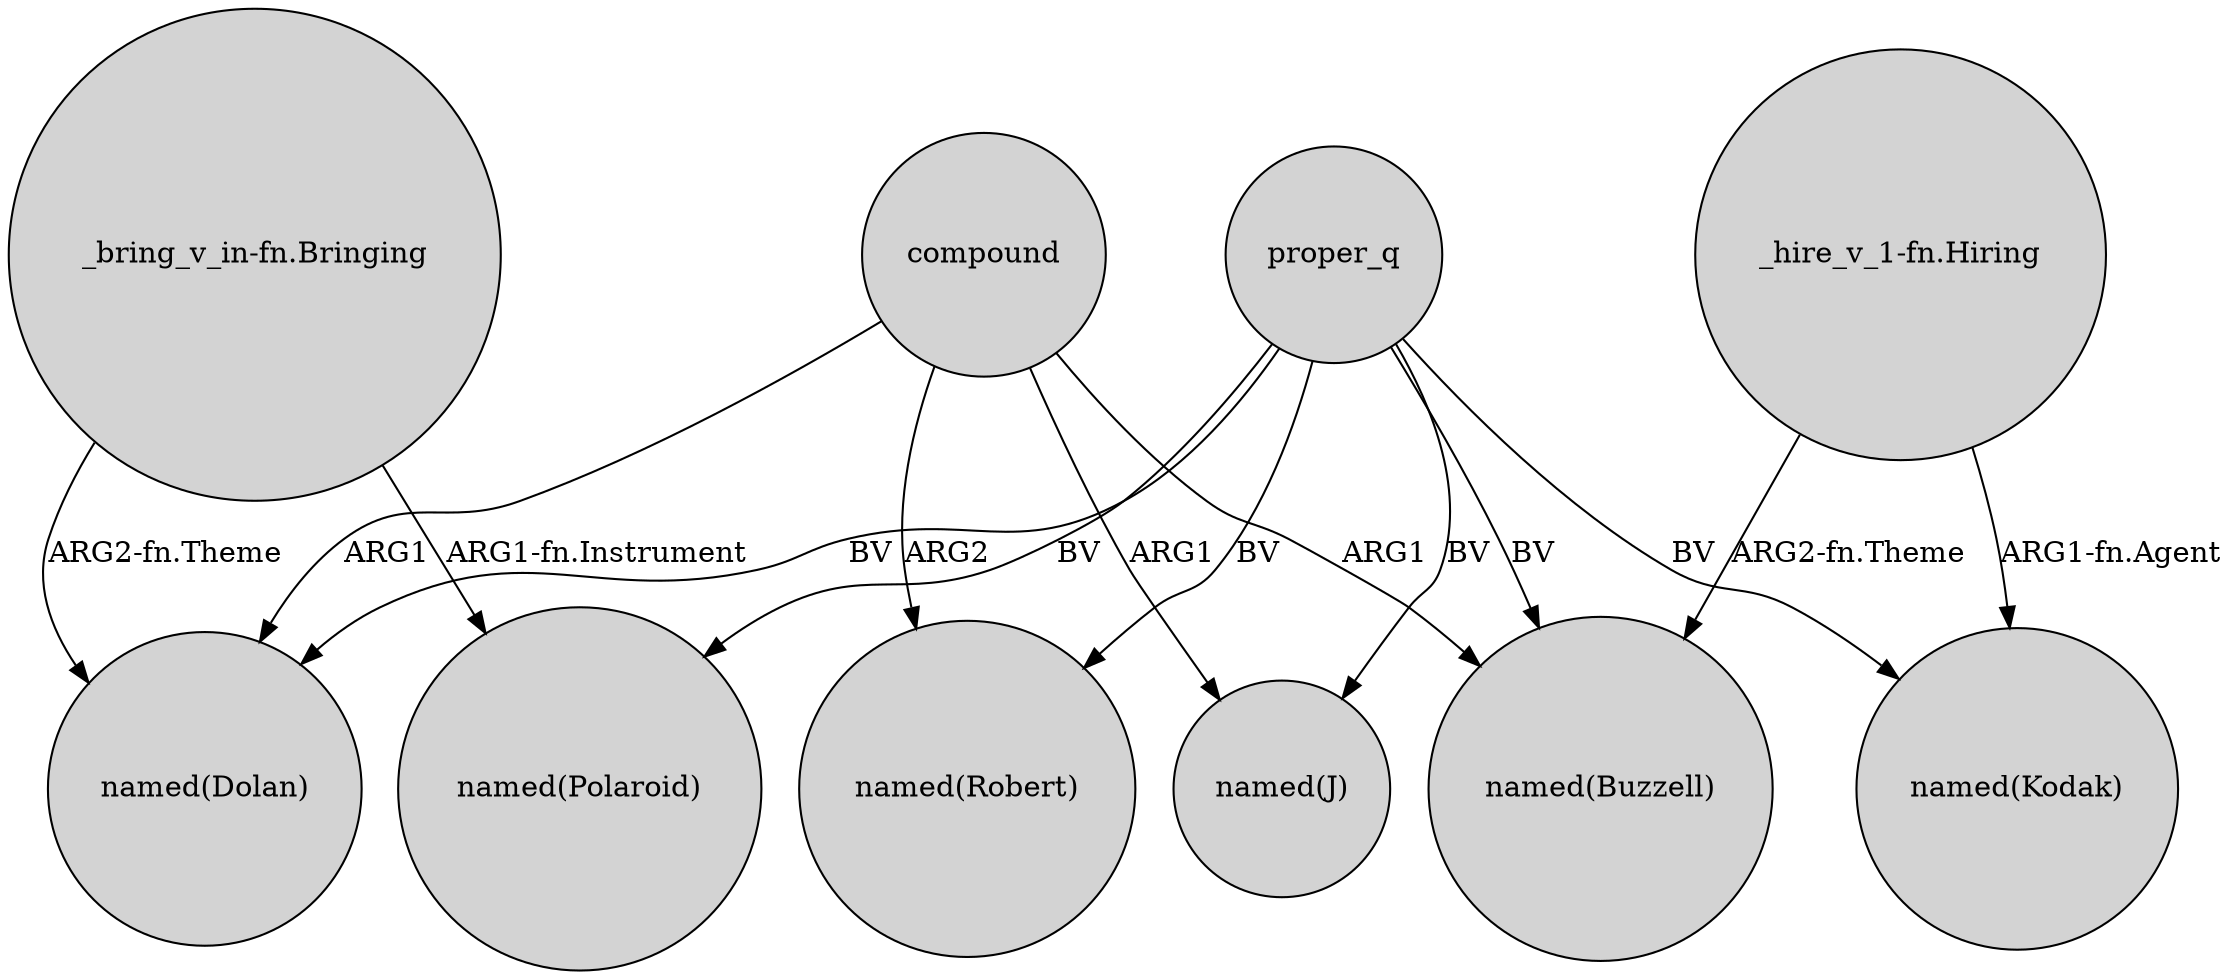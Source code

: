 digraph {
	node [shape=circle style=filled]
	"_bring_v_in-fn.Bringing" -> "named(Dolan)" [label="ARG2-fn.Theme"]
	proper_q -> "named(J)" [label=BV]
	compound -> "named(Dolan)" [label=ARG1]
	proper_q -> "named(Robert)" [label=BV]
	compound -> "named(Buzzell)" [label=ARG1]
	"_bring_v_in-fn.Bringing" -> "named(Polaroid)" [label="ARG1-fn.Instrument"]
	proper_q -> "named(Dolan)" [label=BV]
	proper_q -> "named(Polaroid)" [label=BV]
	"_hire_v_1-fn.Hiring" -> "named(Buzzell)" [label="ARG2-fn.Theme"]
	proper_q -> "named(Buzzell)" [label=BV]
	"_hire_v_1-fn.Hiring" -> "named(Kodak)" [label="ARG1-fn.Agent"]
	compound -> "named(J)" [label=ARG1]
	proper_q -> "named(Kodak)" [label=BV]
	compound -> "named(Robert)" [label=ARG2]
}
